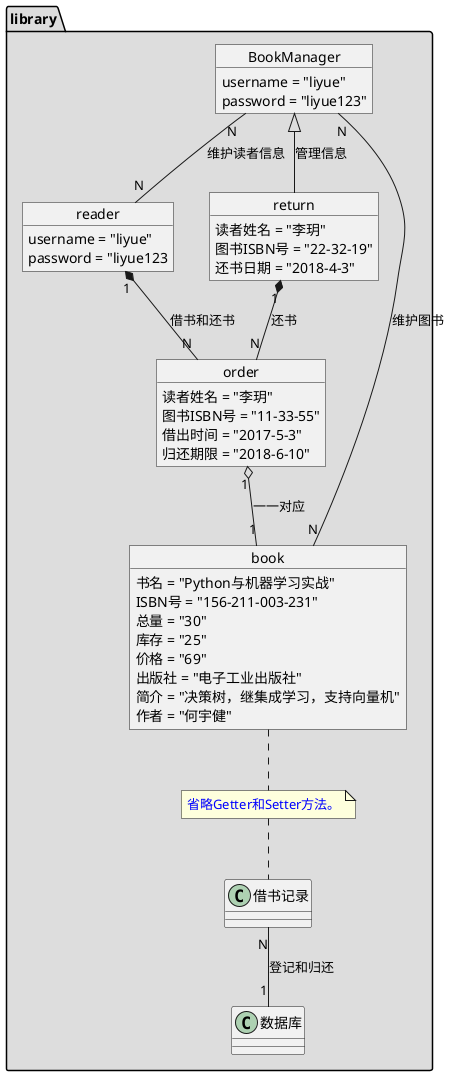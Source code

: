 @startuml

package "library" #DDDDDD {

	object BookManager {
    		 username = "liyue"
    		 password = "liyue123"
    }



	object reader {
    	 	username = "liyue"
    		password = "liyue123
    	}


	object book {
    	 	书名 = "Python与机器学习实战"
    	 	ISBN号 = "156-211-003-231"
    	 	总量 = "30"
    	 	库存 = "25"
    	 	价格 = "69"
    	 	出版社 = "电子工业出版社"
    	 	简介 = "决策树，继集成学习，支持向量机"
    	 	作者 = "何宇健"
    	}

	object order {
    	 	读者姓名 = "李玥"
    	 	图书ISBN号 = "11-33-55"
    	 	借出时间 = "2017-5-3"
    	 	归还期限 = "2018-6-10"
    }
    object return {
            读者姓名 = "李玥"
            图书ISBN号 = "22-32-19"
            还书日期 = "2018-4-3"


    }

	note "<color:blue>省略Getter和Setter方法。</color>" as note1

	book .. note1
	note1 .. 借书记录


	BookManager <|-- return: 管理信息
	reader "1" *-- "N" order : 借书和还书
	return "1" *-- "N" order : 还书
	order "1" o-- "1" book : 一一对应
	借书记录 "N" -- "1"  数据库: 登记和归还
	BookManager "N" -- "N" book : 维护图书
	BookManager "N" -- "N" reader : 维护读者信息


}


@enduml